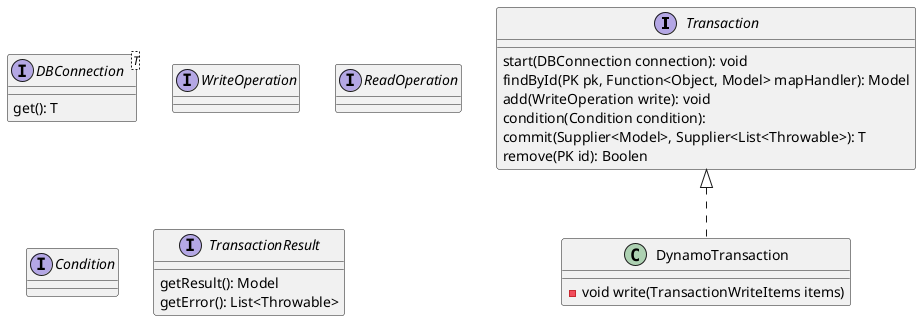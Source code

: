 @startuml
interface Transaction {
  start(DBConnection connection): void
  findById(PK pk, Function<Object, Model> mapHandler): Model
  add(WriteOperation write): void
  condition(Condition condition):
  commit(Supplier<Model>, Supplier<List<Throwable>): T
  remove(PK id): Boolen

}


class DynamoTransaction implements Transaction {
 - void write(TransactionWriteItems items)
}

interface DBConnection<T> {
   get(): T
}

interface WriteOperation {}
interface ReadOperation {}
interface Condition {}


interface TransactionResult {
  getResult(): Model
  getError(): List<Throwable>
}
@enduml